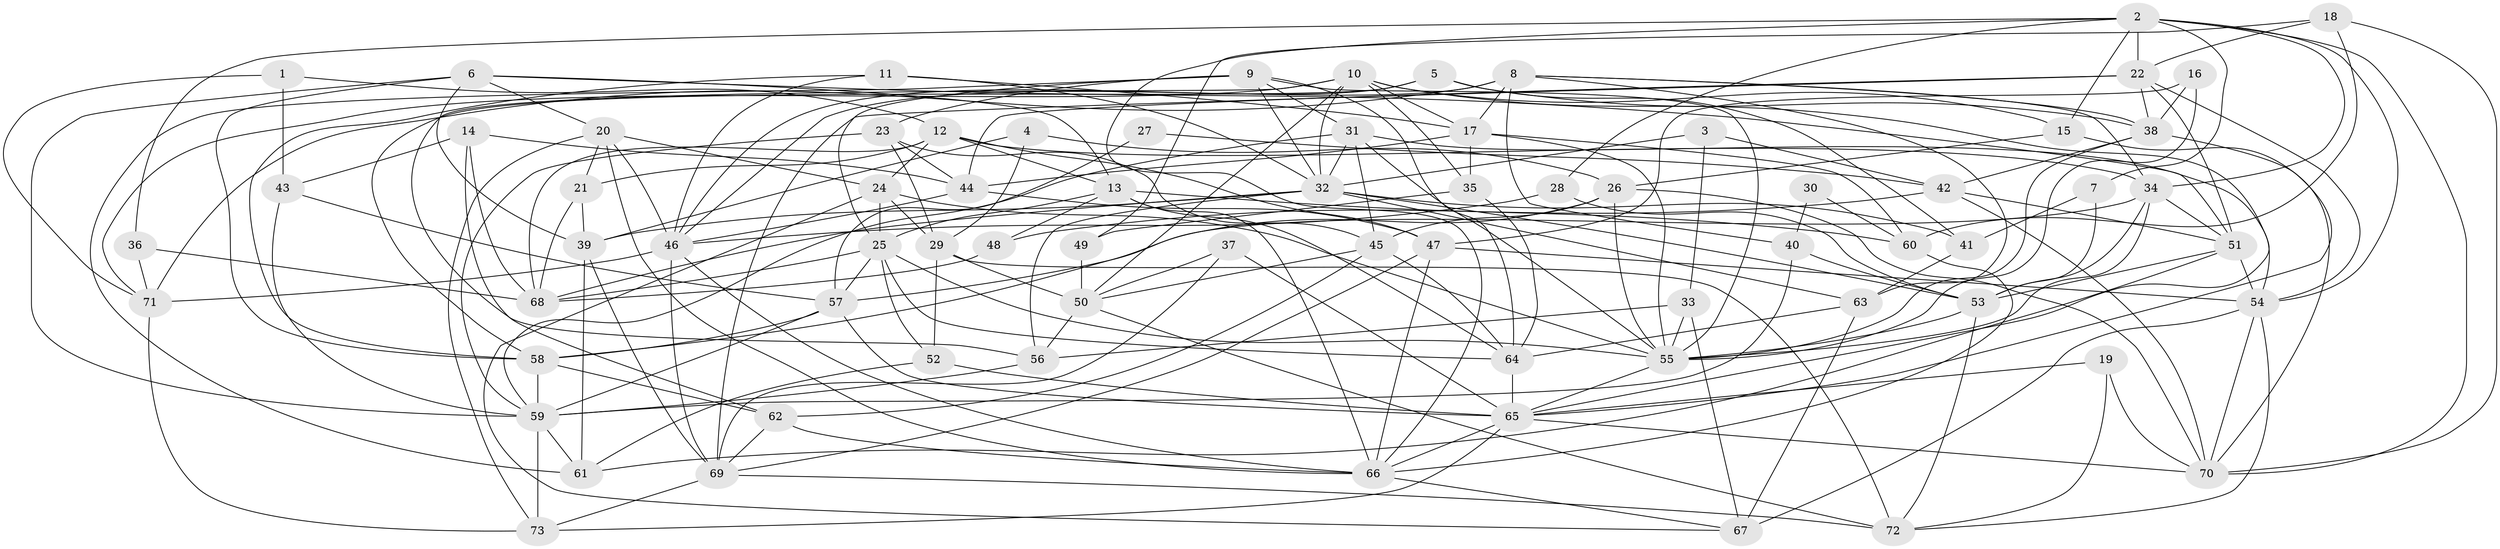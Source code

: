 // original degree distribution, {6: 0.09655172413793103, 4: 0.30344827586206896, 2: 0.09655172413793103, 3: 0.2896551724137931, 5: 0.1793103448275862, 7: 0.027586206896551724, 8: 0.006896551724137931}
// Generated by graph-tools (version 1.1) at 2025/50/03/09/25 03:50:02]
// undirected, 73 vertices, 210 edges
graph export_dot {
graph [start="1"]
  node [color=gray90,style=filled];
  1;
  2;
  3;
  4;
  5;
  6;
  7;
  8;
  9;
  10;
  11;
  12;
  13;
  14;
  15;
  16;
  17;
  18;
  19;
  20;
  21;
  22;
  23;
  24;
  25;
  26;
  27;
  28;
  29;
  30;
  31;
  32;
  33;
  34;
  35;
  36;
  37;
  38;
  39;
  40;
  41;
  42;
  43;
  44;
  45;
  46;
  47;
  48;
  49;
  50;
  51;
  52;
  53;
  54;
  55;
  56;
  57;
  58;
  59;
  60;
  61;
  62;
  63;
  64;
  65;
  66;
  67;
  68;
  69;
  70;
  71;
  72;
  73;
  1 -- 12 [weight=1.0];
  1 -- 43 [weight=1.0];
  1 -- 71 [weight=1.0];
  2 -- 7 [weight=1.0];
  2 -- 15 [weight=1.0];
  2 -- 22 [weight=1.0];
  2 -- 28 [weight=1.0];
  2 -- 34 [weight=1.0];
  2 -- 36 [weight=1.0];
  2 -- 54 [weight=1.0];
  2 -- 66 [weight=1.0];
  2 -- 70 [weight=1.0];
  3 -- 32 [weight=1.0];
  3 -- 33 [weight=1.0];
  3 -- 42 [weight=1.0];
  4 -- 26 [weight=1.0];
  4 -- 29 [weight=1.0];
  4 -- 39 [weight=1.0];
  5 -- 38 [weight=1.0];
  5 -- 41 [weight=1.0];
  5 -- 46 [weight=1.0];
  5 -- 58 [weight=1.0];
  6 -- 13 [weight=1.0];
  6 -- 20 [weight=1.0];
  6 -- 39 [weight=1.0];
  6 -- 51 [weight=1.0];
  6 -- 58 [weight=1.0];
  6 -- 59 [weight=1.0];
  7 -- 41 [weight=1.0];
  7 -- 53 [weight=1.0];
  8 -- 17 [weight=1.0];
  8 -- 34 [weight=1.0];
  8 -- 38 [weight=1.0];
  8 -- 40 [weight=1.0];
  8 -- 46 [weight=1.0];
  8 -- 63 [weight=1.0];
  8 -- 71 [weight=1.0];
  9 -- 23 [weight=1.0];
  9 -- 25 [weight=1.0];
  9 -- 31 [weight=1.0];
  9 -- 32 [weight=1.0];
  9 -- 55 [weight=2.0];
  9 -- 61 [weight=1.0];
  9 -- 64 [weight=1.0];
  10 -- 15 [weight=1.0];
  10 -- 17 [weight=1.0];
  10 -- 32 [weight=1.0];
  10 -- 35 [weight=1.0];
  10 -- 50 [weight=1.0];
  10 -- 56 [weight=1.0];
  10 -- 65 [weight=1.0];
  10 -- 71 [weight=1.0];
  11 -- 17 [weight=1.0];
  11 -- 32 [weight=1.0];
  11 -- 46 [weight=1.0];
  11 -- 58 [weight=1.0];
  12 -- 13 [weight=1.0];
  12 -- 21 [weight=1.0];
  12 -- 24 [weight=1.0];
  12 -- 34 [weight=1.0];
  12 -- 47 [weight=1.0];
  12 -- 68 [weight=1.0];
  13 -- 25 [weight=1.0];
  13 -- 48 [weight=1.0];
  13 -- 60 [weight=1.0];
  13 -- 64 [weight=1.0];
  13 -- 66 [weight=1.0];
  14 -- 43 [weight=1.0];
  14 -- 44 [weight=1.0];
  14 -- 62 [weight=1.0];
  14 -- 68 [weight=1.0];
  15 -- 26 [weight=1.0];
  15 -- 70 [weight=1.0];
  16 -- 38 [weight=1.0];
  16 -- 47 [weight=1.0];
  16 -- 55 [weight=1.0];
  17 -- 35 [weight=1.0];
  17 -- 44 [weight=1.0];
  17 -- 55 [weight=1.0];
  17 -- 60 [weight=1.0];
  18 -- 22 [weight=1.0];
  18 -- 49 [weight=1.0];
  18 -- 60 [weight=1.0];
  18 -- 70 [weight=1.0];
  19 -- 65 [weight=1.0];
  19 -- 70 [weight=1.0];
  19 -- 72 [weight=1.0];
  20 -- 21 [weight=1.0];
  20 -- 24 [weight=1.0];
  20 -- 46 [weight=1.0];
  20 -- 66 [weight=1.0];
  20 -- 73 [weight=1.0];
  21 -- 39 [weight=1.0];
  21 -- 68 [weight=1.0];
  22 -- 38 [weight=1.0];
  22 -- 44 [weight=1.0];
  22 -- 51 [weight=1.0];
  22 -- 54 [weight=1.0];
  22 -- 69 [weight=1.0];
  23 -- 29 [weight=1.0];
  23 -- 44 [weight=1.0];
  23 -- 45 [weight=1.0];
  23 -- 59 [weight=1.0];
  24 -- 25 [weight=1.0];
  24 -- 29 [weight=1.0];
  24 -- 55 [weight=1.0];
  24 -- 67 [weight=1.0];
  25 -- 52 [weight=1.0];
  25 -- 55 [weight=1.0];
  25 -- 57 [weight=1.0];
  25 -- 64 [weight=1.0];
  25 -- 68 [weight=1.0];
  26 -- 45 [weight=1.0];
  26 -- 55 [weight=1.0];
  26 -- 58 [weight=1.0];
  26 -- 70 [weight=1.0];
  27 -- 42 [weight=1.0];
  27 -- 57 [weight=2.0];
  28 -- 46 [weight=1.0];
  28 -- 53 [weight=1.0];
  29 -- 50 [weight=1.0];
  29 -- 52 [weight=1.0];
  29 -- 72 [weight=1.0];
  30 -- 40 [weight=1.0];
  30 -- 60 [weight=1.0];
  31 -- 32 [weight=1.0];
  31 -- 45 [weight=1.0];
  31 -- 54 [weight=1.0];
  31 -- 55 [weight=1.0];
  31 -- 59 [weight=1.0];
  32 -- 39 [weight=1.0];
  32 -- 41 [weight=1.0];
  32 -- 53 [weight=1.0];
  32 -- 56 [weight=1.0];
  32 -- 63 [weight=1.0];
  32 -- 68 [weight=1.0];
  33 -- 55 [weight=1.0];
  33 -- 56 [weight=1.0];
  33 -- 67 [weight=1.0];
  34 -- 51 [weight=1.0];
  34 -- 53 [weight=1.0];
  34 -- 55 [weight=1.0];
  34 -- 57 [weight=1.0];
  35 -- 49 [weight=1.0];
  35 -- 64 [weight=1.0];
  36 -- 68 [weight=1.0];
  36 -- 71 [weight=1.0];
  37 -- 50 [weight=1.0];
  37 -- 65 [weight=1.0];
  37 -- 69 [weight=1.0];
  38 -- 42 [weight=1.0];
  38 -- 55 [weight=1.0];
  38 -- 65 [weight=1.0];
  39 -- 61 [weight=1.0];
  39 -- 69 [weight=1.0];
  40 -- 53 [weight=1.0];
  40 -- 59 [weight=1.0];
  41 -- 63 [weight=1.0];
  42 -- 48 [weight=1.0];
  42 -- 51 [weight=1.0];
  42 -- 70 [weight=1.0];
  43 -- 57 [weight=1.0];
  43 -- 59 [weight=1.0];
  44 -- 46 [weight=1.0];
  44 -- 47 [weight=1.0];
  45 -- 50 [weight=1.0];
  45 -- 62 [weight=1.0];
  45 -- 64 [weight=1.0];
  46 -- 66 [weight=1.0];
  46 -- 69 [weight=1.0];
  46 -- 71 [weight=1.0];
  47 -- 54 [weight=1.0];
  47 -- 66 [weight=1.0];
  47 -- 69 [weight=1.0];
  48 -- 68 [weight=1.0];
  49 -- 50 [weight=1.0];
  50 -- 56 [weight=1.0];
  50 -- 72 [weight=1.0];
  51 -- 53 [weight=1.0];
  51 -- 54 [weight=1.0];
  51 -- 61 [weight=1.0];
  52 -- 61 [weight=1.0];
  52 -- 65 [weight=1.0];
  53 -- 55 [weight=1.0];
  53 -- 72 [weight=1.0];
  54 -- 67 [weight=1.0];
  54 -- 70 [weight=1.0];
  54 -- 72 [weight=1.0];
  55 -- 65 [weight=1.0];
  56 -- 59 [weight=1.0];
  57 -- 58 [weight=1.0];
  57 -- 59 [weight=1.0];
  57 -- 65 [weight=1.0];
  58 -- 59 [weight=1.0];
  58 -- 62 [weight=1.0];
  59 -- 61 [weight=1.0];
  59 -- 73 [weight=1.0];
  60 -- 66 [weight=1.0];
  62 -- 66 [weight=1.0];
  62 -- 69 [weight=1.0];
  63 -- 64 [weight=1.0];
  63 -- 67 [weight=1.0];
  64 -- 65 [weight=1.0];
  65 -- 66 [weight=1.0];
  65 -- 70 [weight=1.0];
  65 -- 73 [weight=1.0];
  66 -- 67 [weight=1.0];
  69 -- 72 [weight=1.0];
  69 -- 73 [weight=1.0];
  71 -- 73 [weight=1.0];
}
